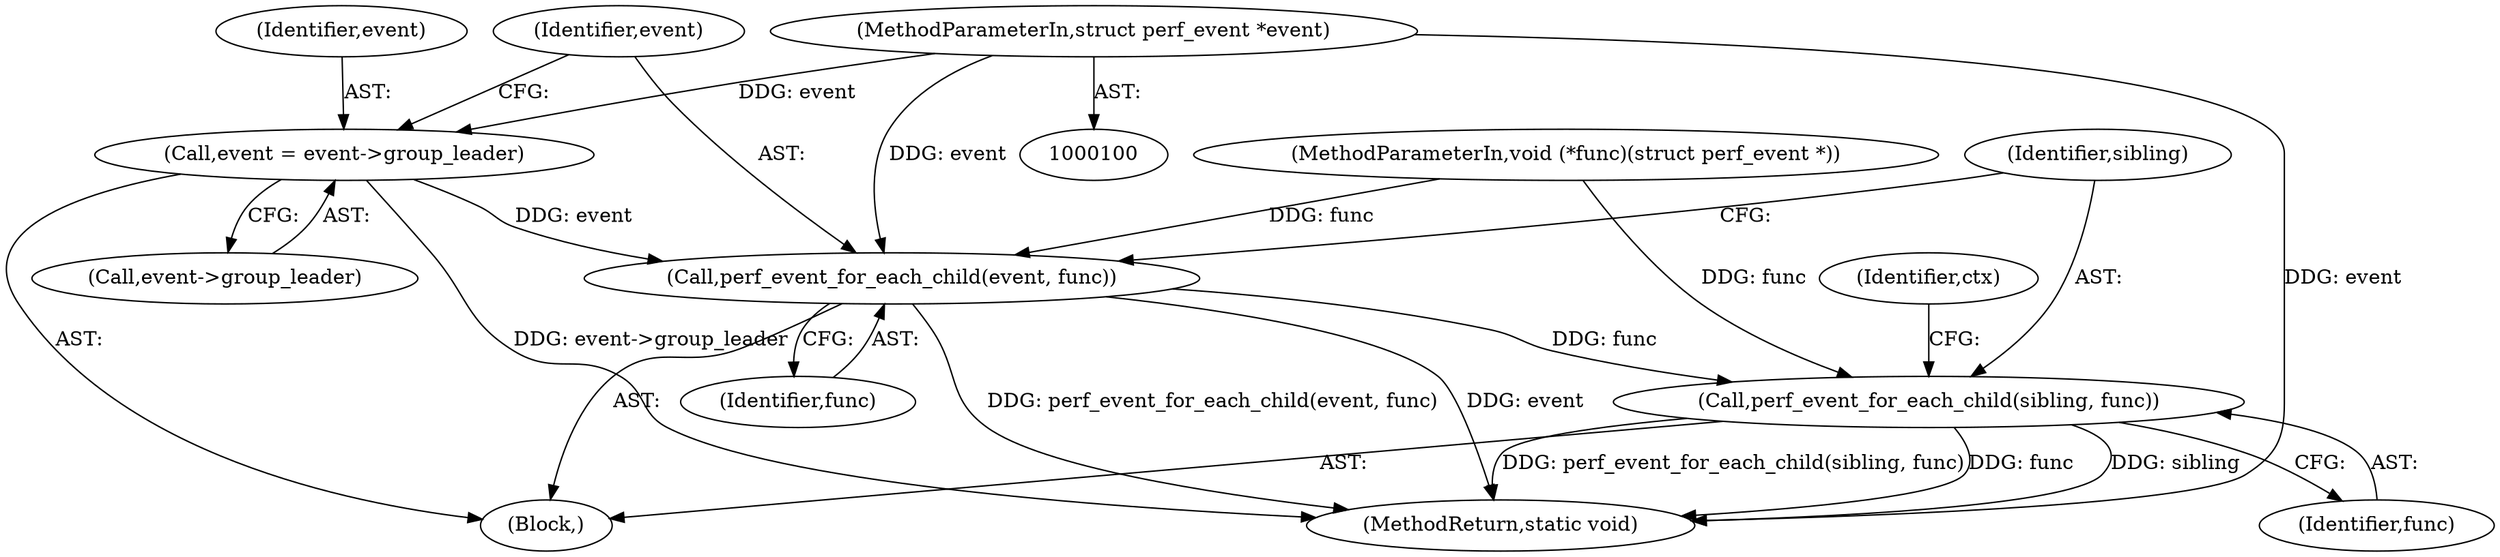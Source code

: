 digraph "0_linux_f63a8daa5812afef4f06c962351687e1ff9ccb2b_2@pointer" {
"1000120" [label="(Call,event = event->group_leader)"];
"1000101" [label="(MethodParameterIn,struct perf_event *event)"];
"1000125" [label="(Call,perf_event_for_each_child(event, func))"];
"1000128" [label="(Call,perf_event_for_each_child(sibling, func))"];
"1000127" [label="(Identifier,func)"];
"1000129" [label="(Identifier,sibling)"];
"1000134" [label="(Identifier,ctx)"];
"1000101" [label="(MethodParameterIn,struct perf_event *event)"];
"1000122" [label="(Call,event->group_leader)"];
"1000130" [label="(Identifier,func)"];
"1000128" [label="(Call,perf_event_for_each_child(sibling, func))"];
"1000126" [label="(Identifier,event)"];
"1000121" [label="(Identifier,event)"];
"1000103" [label="(Block,)"];
"1000102" [label="(MethodParameterIn,void (*func)(struct perf_event *))"];
"1000125" [label="(Call,perf_event_for_each_child(event, func))"];
"1000120" [label="(Call,event = event->group_leader)"];
"1000136" [label="(MethodReturn,static void)"];
"1000120" -> "1000103"  [label="AST: "];
"1000120" -> "1000122"  [label="CFG: "];
"1000121" -> "1000120"  [label="AST: "];
"1000122" -> "1000120"  [label="AST: "];
"1000126" -> "1000120"  [label="CFG: "];
"1000120" -> "1000136"  [label="DDG: event->group_leader"];
"1000101" -> "1000120"  [label="DDG: event"];
"1000120" -> "1000125"  [label="DDG: event"];
"1000101" -> "1000100"  [label="AST: "];
"1000101" -> "1000136"  [label="DDG: event"];
"1000101" -> "1000125"  [label="DDG: event"];
"1000125" -> "1000103"  [label="AST: "];
"1000125" -> "1000127"  [label="CFG: "];
"1000126" -> "1000125"  [label="AST: "];
"1000127" -> "1000125"  [label="AST: "];
"1000129" -> "1000125"  [label="CFG: "];
"1000125" -> "1000136"  [label="DDG: perf_event_for_each_child(event, func)"];
"1000125" -> "1000136"  [label="DDG: event"];
"1000102" -> "1000125"  [label="DDG: func"];
"1000125" -> "1000128"  [label="DDG: func"];
"1000128" -> "1000103"  [label="AST: "];
"1000128" -> "1000130"  [label="CFG: "];
"1000129" -> "1000128"  [label="AST: "];
"1000130" -> "1000128"  [label="AST: "];
"1000134" -> "1000128"  [label="CFG: "];
"1000128" -> "1000136"  [label="DDG: sibling"];
"1000128" -> "1000136"  [label="DDG: perf_event_for_each_child(sibling, func)"];
"1000128" -> "1000136"  [label="DDG: func"];
"1000102" -> "1000128"  [label="DDG: func"];
}
